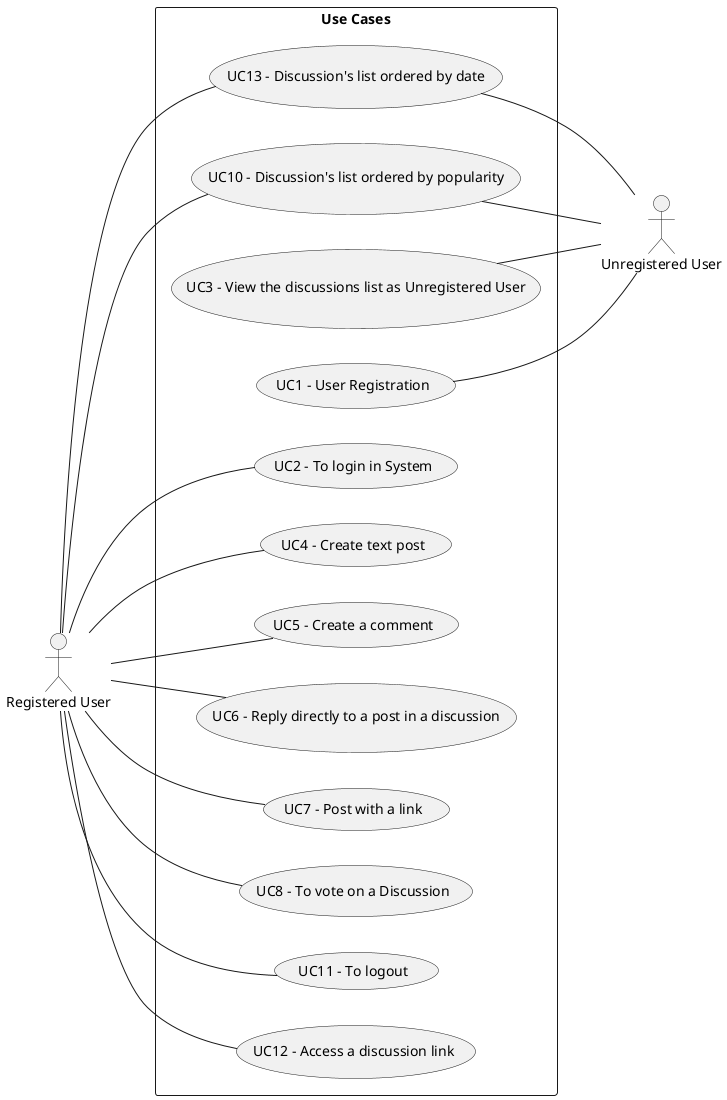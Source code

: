 @startuml "use-case-diagram"
'skinparam monochrome true
skinparam packageStyle rectangle
'skinparam shadowing false

left to right direction


actor "Registered User" as RegisteredUser
actor "Unregistered User" as UnregisteredUser

rectangle "Use Cases" as usecases {
    usecase "UC1 - User Registration" as UC01
    usecase "UC2 - To login in System" as UC02
    usecase "UC3 - View the discussions list as Unregistered User" as UC03
    usecase "UC4 - Create text post" as UC04
    usecase "UC5 - Create a comment" as UC05
    usecase "UC6 - Reply directly to a post in a discussion" as UC06
    usecase "UC7 - Post with a link" as UC07
    usecase "UC8 - To vote on a Discussion" as UC08
    usecase "UC10 - Discussion's list ordered by popularity" as UC10
    usecase "UC11 - To logout" as UC11
    usecase "UC12 - Access a discussion link" as UC12
    usecase "UC13 - Discussion's list ordered by date" as UC13
   
   
    RegisteredUser -- UC02
    RegisteredUser -- UC04
    RegisteredUser -- UC05
    RegisteredUser -- UC06
    RegisteredUser -- UC07
    RegisteredUser -- UC08
    RegisteredUser -- UC10
    RegisteredUser -- UC11
    RegisteredUser -- UC12
    RegisteredUser -- UC13

UnregisteredUser -up- UC01
UnregisteredUser -up- UC03
UnregisteredUser -up- UC10
UnregisteredUser -up- UC13
}

@enduml
